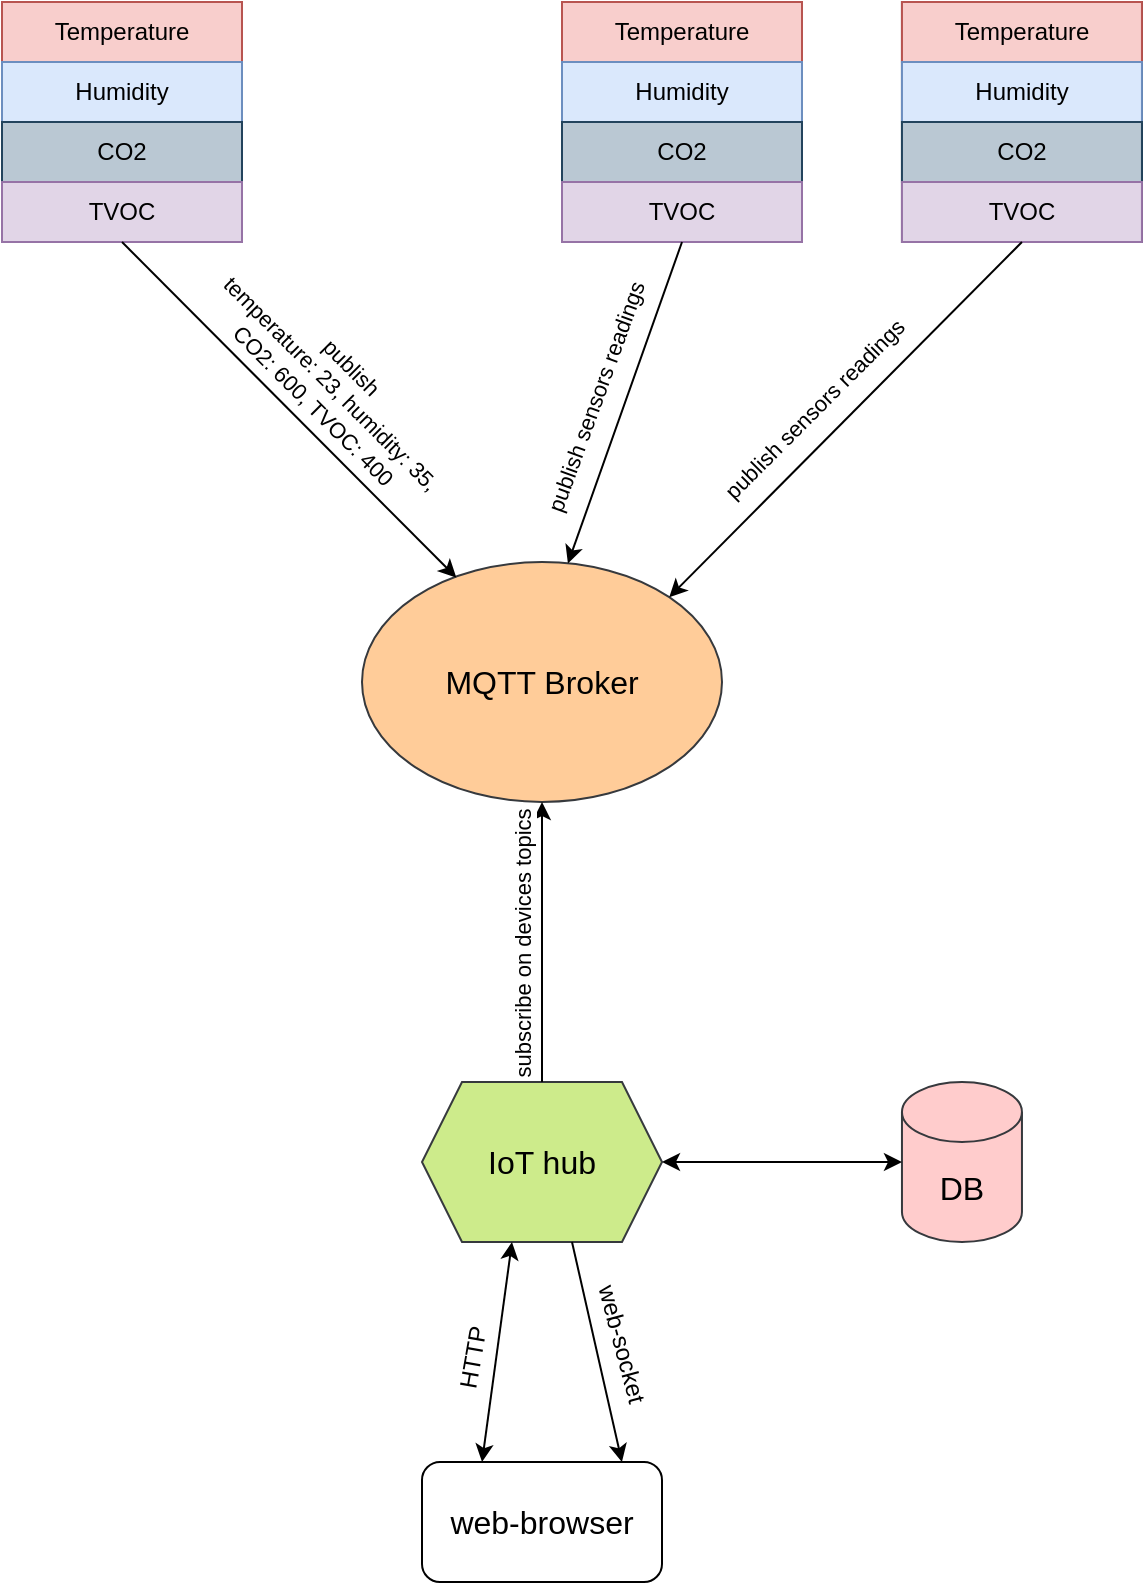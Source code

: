 <mxfile version="24.8.6">
  <diagram id="-qv6ZpBBEUdtSHVFzZjq" name="Page-1">
    <mxGraphModel dx="1259" dy="627" grid="1" gridSize="10" guides="1" tooltips="1" connect="1" arrows="1" fold="1" page="1" pageScale="1" pageWidth="850" pageHeight="1100" math="0" shadow="0">
      <root>
        <mxCell id="0" />
        <mxCell id="1" parent="0" />
        <mxCell id="iXiE_gzldCKViih0992r-1" value="" style="rounded=0;whiteSpace=wrap;html=1;" vertex="1" parent="1">
          <mxGeometry x="470" y="90" width="120" height="120" as="geometry" />
        </mxCell>
        <mxCell id="iXiE_gzldCKViih0992r-2" value="Temperature" style="text;html=1;align=center;verticalAlign=middle;whiteSpace=wrap;rounded=0;fillColor=#f8cecc;strokeColor=#b85450;" vertex="1" parent="1">
          <mxGeometry x="470" y="90" width="120" height="30" as="geometry" />
        </mxCell>
        <mxCell id="iXiE_gzldCKViih0992r-3" value="Humidity" style="text;html=1;align=center;verticalAlign=middle;whiteSpace=wrap;rounded=0;fillColor=#dae8fc;strokeColor=#6c8ebf;" vertex="1" parent="1">
          <mxGeometry x="470" y="120" width="120" height="30" as="geometry" />
        </mxCell>
        <mxCell id="iXiE_gzldCKViih0992r-4" value="CO2" style="text;html=1;align=center;verticalAlign=middle;whiteSpace=wrap;rounded=0;fillColor=#bac8d3;strokeColor=#23445d;" vertex="1" parent="1">
          <mxGeometry x="470" y="150" width="120" height="30" as="geometry" />
        </mxCell>
        <mxCell id="iXiE_gzldCKViih0992r-5" value="TVOC" style="text;html=1;align=center;verticalAlign=middle;whiteSpace=wrap;rounded=0;fillColor=#e1d5e7;strokeColor=#9673a6;" vertex="1" parent="1">
          <mxGeometry x="470" y="180" width="120" height="30" as="geometry" />
        </mxCell>
        <mxCell id="iXiE_gzldCKViih0992r-6" value="" style="rounded=0;whiteSpace=wrap;html=1;" vertex="1" parent="1">
          <mxGeometry x="639.98" y="90" width="120" height="120" as="geometry" />
        </mxCell>
        <mxCell id="iXiE_gzldCKViih0992r-7" value="Temperature" style="text;html=1;align=center;verticalAlign=middle;whiteSpace=wrap;rounded=0;fillColor=#f8cecc;strokeColor=#b85450;" vertex="1" parent="1">
          <mxGeometry x="639.98" y="90" width="120" height="30" as="geometry" />
        </mxCell>
        <mxCell id="iXiE_gzldCKViih0992r-8" value="Humidity" style="text;html=1;align=center;verticalAlign=middle;whiteSpace=wrap;rounded=0;fillColor=#dae8fc;strokeColor=#6c8ebf;" vertex="1" parent="1">
          <mxGeometry x="639.98" y="120" width="120" height="30" as="geometry" />
        </mxCell>
        <mxCell id="iXiE_gzldCKViih0992r-9" value="CO2" style="text;html=1;align=center;verticalAlign=middle;whiteSpace=wrap;rounded=0;fillColor=#bac8d3;strokeColor=#23445d;" vertex="1" parent="1">
          <mxGeometry x="639.98" y="150" width="120" height="30" as="geometry" />
        </mxCell>
        <mxCell id="iXiE_gzldCKViih0992r-10" value="TVOC" style="text;html=1;align=center;verticalAlign=middle;whiteSpace=wrap;rounded=0;fillColor=#e1d5e7;strokeColor=#9673a6;" vertex="1" parent="1">
          <mxGeometry x="639.98" y="180" width="120" height="30" as="geometry" />
        </mxCell>
        <mxCell id="iXiE_gzldCKViih0992r-11" value="" style="rounded=0;whiteSpace=wrap;html=1;" vertex="1" parent="1">
          <mxGeometry x="190" y="90" width="120" height="120" as="geometry" />
        </mxCell>
        <mxCell id="iXiE_gzldCKViih0992r-12" value="Temperature" style="text;html=1;align=center;verticalAlign=middle;whiteSpace=wrap;rounded=0;fillColor=#f8cecc;strokeColor=#b85450;" vertex="1" parent="1">
          <mxGeometry x="190" y="90" width="120" height="30" as="geometry" />
        </mxCell>
        <mxCell id="iXiE_gzldCKViih0992r-13" value="Humidity" style="text;html=1;align=center;verticalAlign=middle;whiteSpace=wrap;rounded=0;fillColor=#dae8fc;strokeColor=#6c8ebf;" vertex="1" parent="1">
          <mxGeometry x="190" y="120" width="120" height="30" as="geometry" />
        </mxCell>
        <mxCell id="iXiE_gzldCKViih0992r-14" value="CO2" style="text;html=1;align=center;verticalAlign=middle;whiteSpace=wrap;rounded=0;fillColor=#bac8d3;strokeColor=#23445d;" vertex="1" parent="1">
          <mxGeometry x="190" y="150" width="120" height="30" as="geometry" />
        </mxCell>
        <mxCell id="iXiE_gzldCKViih0992r-15" value="TVOC" style="text;html=1;align=center;verticalAlign=middle;whiteSpace=wrap;rounded=0;fillColor=#e1d5e7;strokeColor=#9673a6;" vertex="1" parent="1">
          <mxGeometry x="190" y="180" width="120" height="30" as="geometry" />
        </mxCell>
        <mxCell id="iXiE_gzldCKViih0992r-22" value="MQTT Broker" style="ellipse;whiteSpace=wrap;html=1;fillColor=#ffcc99;strokeColor=#36393d;fontSize=16;aspect=fixed;" vertex="1" parent="1">
          <mxGeometry x="370" y="370" width="180" height="120" as="geometry" />
        </mxCell>
        <mxCell id="iXiE_gzldCKViih0992r-24" value="" style="endArrow=classic;html=1;rounded=0;exitX=0.5;exitY=1;exitDx=0;exitDy=0;entryX=0.262;entryY=0.065;entryDx=0;entryDy=0;entryPerimeter=0;" edge="1" parent="1" source="iXiE_gzldCKViih0992r-15" target="iXiE_gzldCKViih0992r-22">
          <mxGeometry width="50" height="50" relative="1" as="geometry">
            <mxPoint x="570" y="370" as="sourcePoint" />
            <mxPoint x="410" y="370" as="targetPoint" />
          </mxGeometry>
        </mxCell>
        <mxCell id="iXiE_gzldCKViih0992r-27" value="" style="endArrow=classic;html=1;rounded=0;exitX=0.5;exitY=1;exitDx=0;exitDy=0;entryX=0.572;entryY=0.006;entryDx=0;entryDy=0;entryPerimeter=0;" edge="1" parent="1" source="iXiE_gzldCKViih0992r-5" target="iXiE_gzldCKViih0992r-22">
          <mxGeometry width="50" height="50" relative="1" as="geometry">
            <mxPoint x="550" y="280" as="sourcePoint" />
            <mxPoint x="600" y="230" as="targetPoint" />
          </mxGeometry>
        </mxCell>
        <mxCell id="iXiE_gzldCKViih0992r-29" value="publish sensors readings" style="edgeLabel;html=1;align=center;verticalAlign=middle;resizable=0;points=[];rotation=-70;" vertex="1" connectable="0" parent="iXiE_gzldCKViih0992r-27">
          <mxGeometry x="-0.265" y="-1" relative="1" as="geometry">
            <mxPoint x="-21" y="19" as="offset" />
          </mxGeometry>
        </mxCell>
        <mxCell id="iXiE_gzldCKViih0992r-28" value="" style="endArrow=classic;html=1;rounded=0;exitX=0.5;exitY=1;exitDx=0;exitDy=0;entryX=1;entryY=0;entryDx=0;entryDy=0;" edge="1" parent="1" source="iXiE_gzldCKViih0992r-10" target="iXiE_gzldCKViih0992r-22">
          <mxGeometry width="50" height="50" relative="1" as="geometry">
            <mxPoint x="609.98" y="280" as="sourcePoint" />
            <mxPoint x="590" y="387.64" as="targetPoint" />
          </mxGeometry>
        </mxCell>
        <mxCell id="iXiE_gzldCKViih0992r-31" value="publish sensors readings" style="edgeLabel;html=1;align=center;verticalAlign=middle;resizable=0;points=[];rotation=-45;" vertex="1" connectable="0" parent="iXiE_gzldCKViih0992r-28">
          <mxGeometry x="-0.025" y="-1" relative="1" as="geometry">
            <mxPoint x="-18" y="-2" as="offset" />
          </mxGeometry>
        </mxCell>
        <mxCell id="iXiE_gzldCKViih0992r-32" value="IoT hub" style="shape=hexagon;perimeter=hexagonPerimeter2;whiteSpace=wrap;html=1;fixedSize=1;fillColor=#cdeb8b;strokeColor=#36393d;fontSize=16;" vertex="1" parent="1">
          <mxGeometry x="400" y="630" width="120" height="80" as="geometry" />
        </mxCell>
        <mxCell id="iXiE_gzldCKViih0992r-33" value="" style="endArrow=classic;html=1;rounded=0;exitX=0.5;exitY=0;exitDx=0;exitDy=0;" edge="1" parent="1" source="iXiE_gzldCKViih0992r-32">
          <mxGeometry width="50" height="50" relative="1" as="geometry">
            <mxPoint x="410" y="540" as="sourcePoint" />
            <mxPoint x="460" y="490" as="targetPoint" />
          </mxGeometry>
        </mxCell>
        <mxCell id="iXiE_gzldCKViih0992r-34" value="subscribe on devices topics" style="edgeLabel;html=1;align=center;verticalAlign=middle;resizable=0;points=[];rotation=-90;" vertex="1" connectable="0" parent="iXiE_gzldCKViih0992r-33">
          <mxGeometry x="-0.255" y="1" relative="1" as="geometry">
            <mxPoint x="-9" y="-17" as="offset" />
          </mxGeometry>
        </mxCell>
        <mxCell id="iXiE_gzldCKViih0992r-35" value="DB" style="shape=cylinder3;whiteSpace=wrap;html=1;boundedLbl=1;backgroundOutline=1;size=15;fillColor=#ffcccc;strokeColor=#36393d;fontSize=16;" vertex="1" parent="1">
          <mxGeometry x="639.98" y="630" width="60" height="80" as="geometry" />
        </mxCell>
        <mxCell id="iXiE_gzldCKViih0992r-36" value="" style="endArrow=classic;startArrow=classic;html=1;rounded=0;entryX=0;entryY=0.5;entryDx=0;entryDy=0;entryPerimeter=0;" edge="1" parent="1" target="iXiE_gzldCKViih0992r-35">
          <mxGeometry width="50" height="50" relative="1" as="geometry">
            <mxPoint x="520" y="670" as="sourcePoint" />
            <mxPoint x="570" y="620" as="targetPoint" />
          </mxGeometry>
        </mxCell>
        <mxCell id="iXiE_gzldCKViih0992r-38" value="web-browser" style="rounded=1;whiteSpace=wrap;html=1;fontSize=16;" vertex="1" parent="1">
          <mxGeometry x="400" y="820" width="120" height="60" as="geometry" />
        </mxCell>
        <mxCell id="iXiE_gzldCKViih0992r-39" value="" style="endArrow=classic;startArrow=classic;html=1;rounded=0;exitX=0.25;exitY=0;exitDx=0;exitDy=0;entryX=0.375;entryY=1;entryDx=0;entryDy=0;" edge="1" parent="1" source="iXiE_gzldCKViih0992r-38" target="iXiE_gzldCKViih0992r-32">
          <mxGeometry width="50" height="50" relative="1" as="geometry">
            <mxPoint x="390" y="660" as="sourcePoint" />
            <mxPoint x="440" y="610" as="targetPoint" />
          </mxGeometry>
        </mxCell>
        <mxCell id="iXiE_gzldCKViih0992r-40" value="HTTP" style="edgeLabel;html=1;align=center;verticalAlign=middle;resizable=0;points=[];rotation=-80;fontSize=12;" vertex="1" connectable="0" parent="iXiE_gzldCKViih0992r-39">
          <mxGeometry x="-0.058" y="1" relative="1" as="geometry">
            <mxPoint x="-11" as="offset" />
          </mxGeometry>
        </mxCell>
        <mxCell id="iXiE_gzldCKViih0992r-45" value="" style="endArrow=classic;html=1;rounded=0;entryX=0.833;entryY=0;entryDx=0;entryDy=0;entryPerimeter=0;exitX=0.625;exitY=1;exitDx=0;exitDy=0;" edge="1" parent="1" source="iXiE_gzldCKViih0992r-32" target="iXiE_gzldCKViih0992r-38">
          <mxGeometry width="50" height="50" relative="1" as="geometry">
            <mxPoint x="460" y="750" as="sourcePoint" />
            <mxPoint x="510" y="700" as="targetPoint" />
          </mxGeometry>
        </mxCell>
        <mxCell id="iXiE_gzldCKViih0992r-46" value="web-socket" style="edgeLabel;html=1;align=center;verticalAlign=middle;resizable=0;points=[];rotation=75;fontSize=12;" vertex="1" connectable="0" parent="iXiE_gzldCKViih0992r-45">
          <mxGeometry x="0.224" relative="1" as="geometry">
            <mxPoint x="10" y="-17" as="offset" />
          </mxGeometry>
        </mxCell>
        <mxCell id="iXiE_gzldCKViih0992r-47" value="&#xa;&lt;span style=&quot;color: rgb(0, 0, 0); font-family: Helvetica; font-size: 11px; font-style: normal; font-variant-ligatures: normal; font-variant-caps: normal; font-weight: 400; letter-spacing: normal; orphans: 2; text-align: center; text-indent: 0px; text-transform: none; white-space: nowrap; widows: 2; word-spacing: 0px; -webkit-text-stroke-width: 0px; background-color: rgb(255, 255, 255); text-decoration-thickness: initial; text-decoration-style: initial; text-decoration-color: initial; display: inline !important; float: none;&quot;&gt;publish&lt;/span&gt;&lt;div style=&quot;forced-color-adjust: none; color: rgb(0, 0, 0); font-family: Helvetica; font-size: 11px; font-style: normal; font-variant-ligatures: normal; font-variant-caps: normal; font-weight: 400; letter-spacing: normal; orphans: 2; text-align: center; text-indent: 0px; text-transform: none; white-space: nowrap; widows: 2; word-spacing: 0px; -webkit-text-stroke-width: 0px; text-decoration-thickness: initial; text-decoration-style: initial; text-decoration-color: initial;&quot;&gt;temperature: 23, humidity: 35,&amp;nbsp;&lt;/div&gt;&lt;div style=&quot;forced-color-adjust: none; color: rgb(0, 0, 0); font-family: Helvetica; font-size: 11px; font-style: normal; font-variant-ligatures: normal; font-variant-caps: normal; font-weight: 400; letter-spacing: normal; orphans: 2; text-align: center; text-indent: 0px; text-transform: none; white-space: nowrap; widows: 2; word-spacing: 0px; -webkit-text-stroke-width: 0px; text-decoration-thickness: initial; text-decoration-style: initial; text-decoration-color: initial;&quot;&gt;CO2: 600, TVOC: 400&lt;/div&gt;&#xa;&#xa;" style="text;html=1;align=center;verticalAlign=middle;whiteSpace=wrap;rounded=0;rotation=45;" vertex="1" parent="1">
          <mxGeometry x="270" y="271.59" width="162" height="30" as="geometry" />
        </mxCell>
      </root>
    </mxGraphModel>
  </diagram>
</mxfile>
